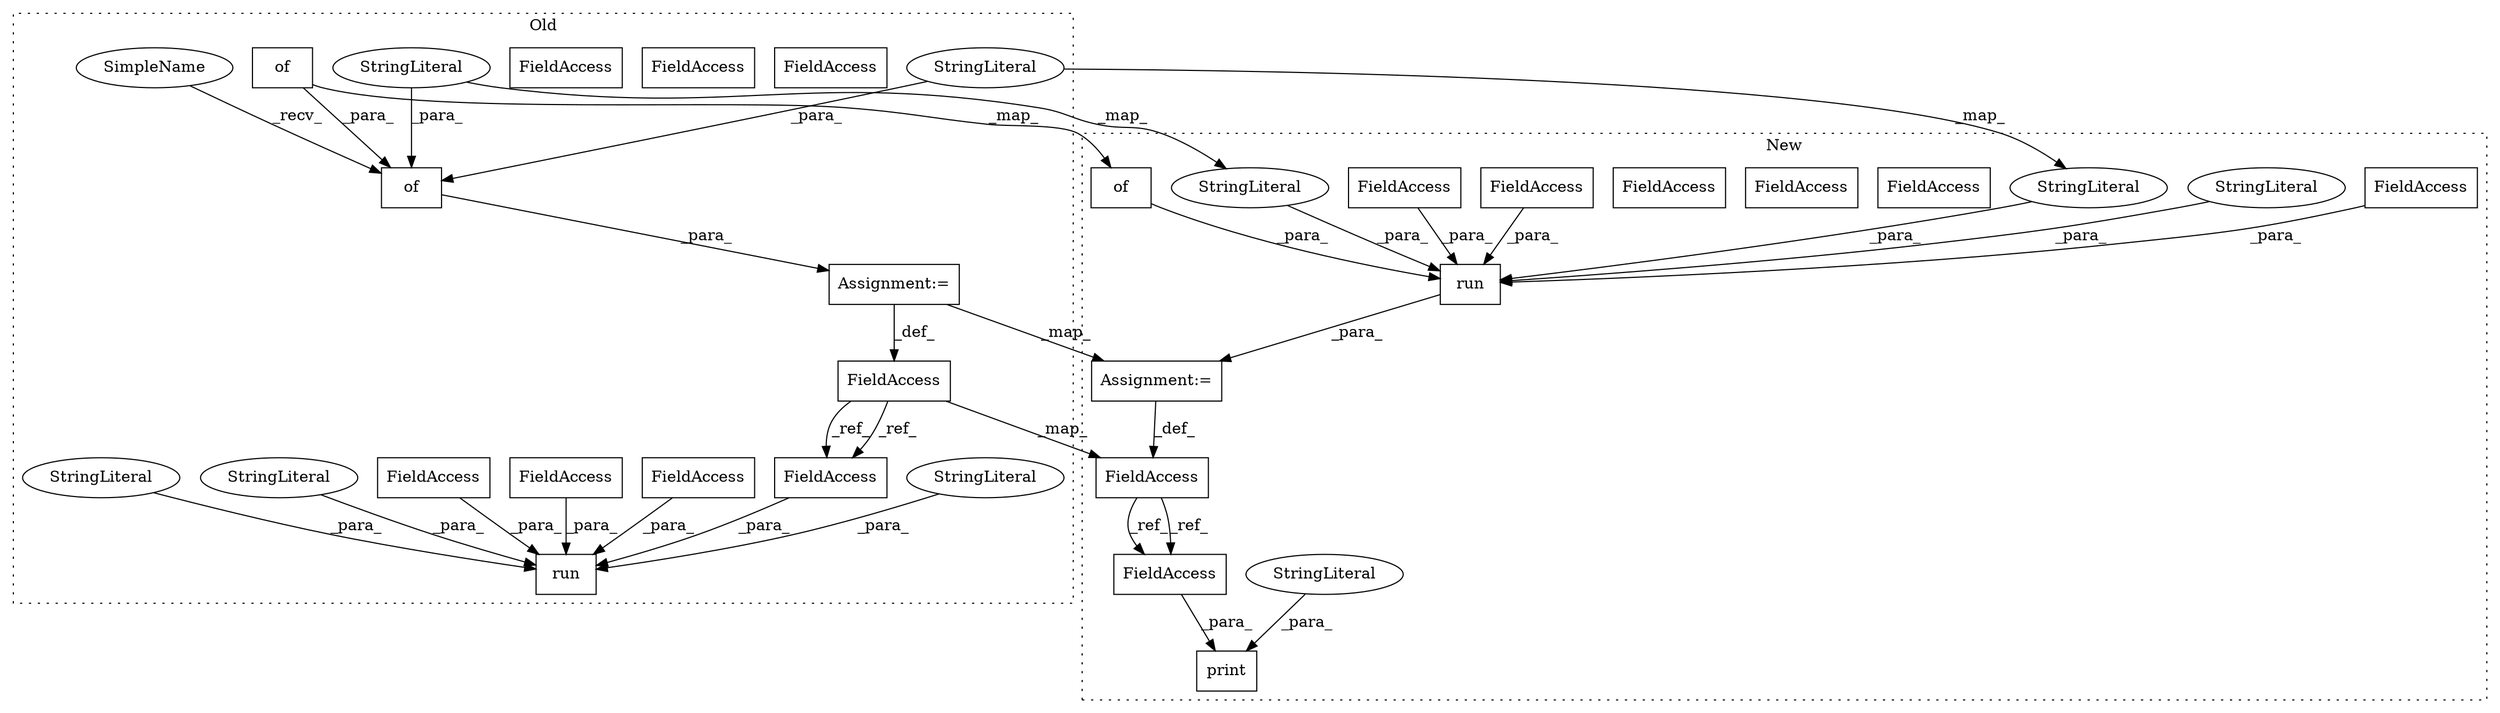 digraph G {
subgraph cluster0 {
1 [label="of" a="32" s="1118,1304" l="3,1" shape="box"];
3 [label="run" a="32" s="1594,1684" l="4,1" shape="box"];
4 [label="FieldAccess" a="22" s="1598" l="14" shape="box"];
6 [label="StringLiteral" a="45" s="1625" l="5" shape="ellipse"];
8 [label="of" a="32" s="1176,1303" l="3,1" shape="box"];
11 [label="FieldAccess" a="22" s="1663" l="9" shape="box"];
15 [label="FieldAccess" a="22" s="1673" l="11" shape="box"];
16 [label="FieldAccess" a="22" s="1658" l="4" shape="box"];
18 [label="StringLiteral" a="45" s="1121" l="13" shape="ellipse"];
21 [label="Assignment:=" a="7" s="1113" l="1" shape="box"];
23 [label="StringLiteral" a="45" s="1163" l="8" shape="ellipse"];
24 [label="StringLiteral" a="45" s="1631" l="26" shape="ellipse"];
25 [label="StringLiteral" a="45" s="1613" l="11" shape="ellipse"];
27 [label="FieldAccess" a="22" s="1102" l="11" shape="box"];
29 [label="SimpleName" a="42" s="1114" l="3" shape="ellipse"];
30 [label="FieldAccess" a="22" s="1663" l="9" shape="box"];
32 [label="FieldAccess" a="22" s="1673" l="11" shape="box"];
33 [label="FieldAccess" a="22" s="1658" l="4" shape="box"];
label = "Old";
style="dotted";
}
subgraph cluster1 {
2 [label="run" a="32" s="1360,1599" l="4,1" shape="box"];
5 [label="FieldAccess" a="22" s="1364" l="14" shape="box"];
7 [label="StringLiteral" a="45" s="1397" l="26" shape="ellipse"];
9 [label="of" a="32" s="1471,1598" l="3,1" shape="box"];
10 [label="FieldAccess" a="22" s="1424" l="4" shape="box"];
12 [label="print" a="32" s="1608,1670" l="6,1" shape="box"];
13 [label="FieldAccess" a="22" s="1650" l="8" shape="box"];
14 [label="FieldAccess" a="22" s="1429" l="9" shape="box"];
17 [label="StringLiteral" a="45" s="1379" l="11" shape="ellipse"];
19 [label="StringLiteral" a="45" s="1614" l="35" shape="ellipse"];
20 [label="Assignment:=" a="7" s="1354" l="1" shape="box"];
22 [label="StringLiteral" a="45" s="1391" l="5" shape="ellipse"];
26 [label="FieldAccess" a="22" s="1346" l="8" shape="box"];
28 [label="FieldAccess" a="22" s="1650" l="8" shape="box"];
31 [label="FieldAccess" a="22" s="1429" l="9" shape="box"];
34 [label="FieldAccess" a="22" s="1424" l="4" shape="box"];
label = "New";
style="dotted";
}
1 -> 21 [label="_para_"];
2 -> 20 [label="_para_"];
4 -> 3 [label="_para_"];
5 -> 2 [label="_para_"];
6 -> 3 [label="_para_"];
7 -> 2 [label="_para_"];
8 -> 9 [label="_map_"];
8 -> 1 [label="_para_"];
9 -> 2 [label="_para_"];
17 -> 2 [label="_para_"];
18 -> 17 [label="_map_"];
18 -> 1 [label="_para_"];
19 -> 12 [label="_para_"];
20 -> 26 [label="_def_"];
21 -> 20 [label="_map_"];
21 -> 27 [label="_def_"];
22 -> 2 [label="_para_"];
23 -> 22 [label="_map_"];
23 -> 1 [label="_para_"];
24 -> 3 [label="_para_"];
25 -> 3 [label="_para_"];
26 -> 28 [label="_ref_"];
26 -> 28 [label="_ref_"];
27 -> 32 [label="_ref_"];
27 -> 26 [label="_map_"];
27 -> 32 [label="_ref_"];
28 -> 12 [label="_para_"];
29 -> 1 [label="_recv_"];
30 -> 3 [label="_para_"];
31 -> 2 [label="_para_"];
32 -> 3 [label="_para_"];
33 -> 3 [label="_para_"];
34 -> 2 [label="_para_"];
}